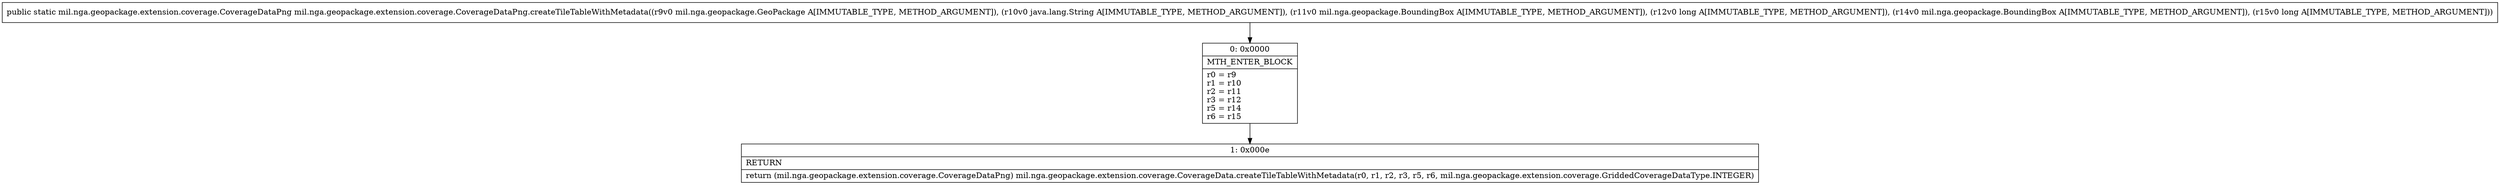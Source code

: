 digraph "CFG formil.nga.geopackage.extension.coverage.CoverageDataPng.createTileTableWithMetadata(Lmil\/nga\/geopackage\/GeoPackage;Ljava\/lang\/String;Lmil\/nga\/geopackage\/BoundingBox;JLmil\/nga\/geopackage\/BoundingBox;J)Lmil\/nga\/geopackage\/extension\/coverage\/CoverageDataPng;" {
Node_0 [shape=record,label="{0\:\ 0x0000|MTH_ENTER_BLOCK\l|r0 = r9\lr1 = r10\lr2 = r11\lr3 = r12\lr5 = r14\lr6 = r15\l}"];
Node_1 [shape=record,label="{1\:\ 0x000e|RETURN\l|return (mil.nga.geopackage.extension.coverage.CoverageDataPng) mil.nga.geopackage.extension.coverage.CoverageData.createTileTableWithMetadata(r0, r1, r2, r3, r5, r6, mil.nga.geopackage.extension.coverage.GriddedCoverageDataType.INTEGER)\l}"];
MethodNode[shape=record,label="{public static mil.nga.geopackage.extension.coverage.CoverageDataPng mil.nga.geopackage.extension.coverage.CoverageDataPng.createTileTableWithMetadata((r9v0 mil.nga.geopackage.GeoPackage A[IMMUTABLE_TYPE, METHOD_ARGUMENT]), (r10v0 java.lang.String A[IMMUTABLE_TYPE, METHOD_ARGUMENT]), (r11v0 mil.nga.geopackage.BoundingBox A[IMMUTABLE_TYPE, METHOD_ARGUMENT]), (r12v0 long A[IMMUTABLE_TYPE, METHOD_ARGUMENT]), (r14v0 mil.nga.geopackage.BoundingBox A[IMMUTABLE_TYPE, METHOD_ARGUMENT]), (r15v0 long A[IMMUTABLE_TYPE, METHOD_ARGUMENT])) }"];
MethodNode -> Node_0;
Node_0 -> Node_1;
}

